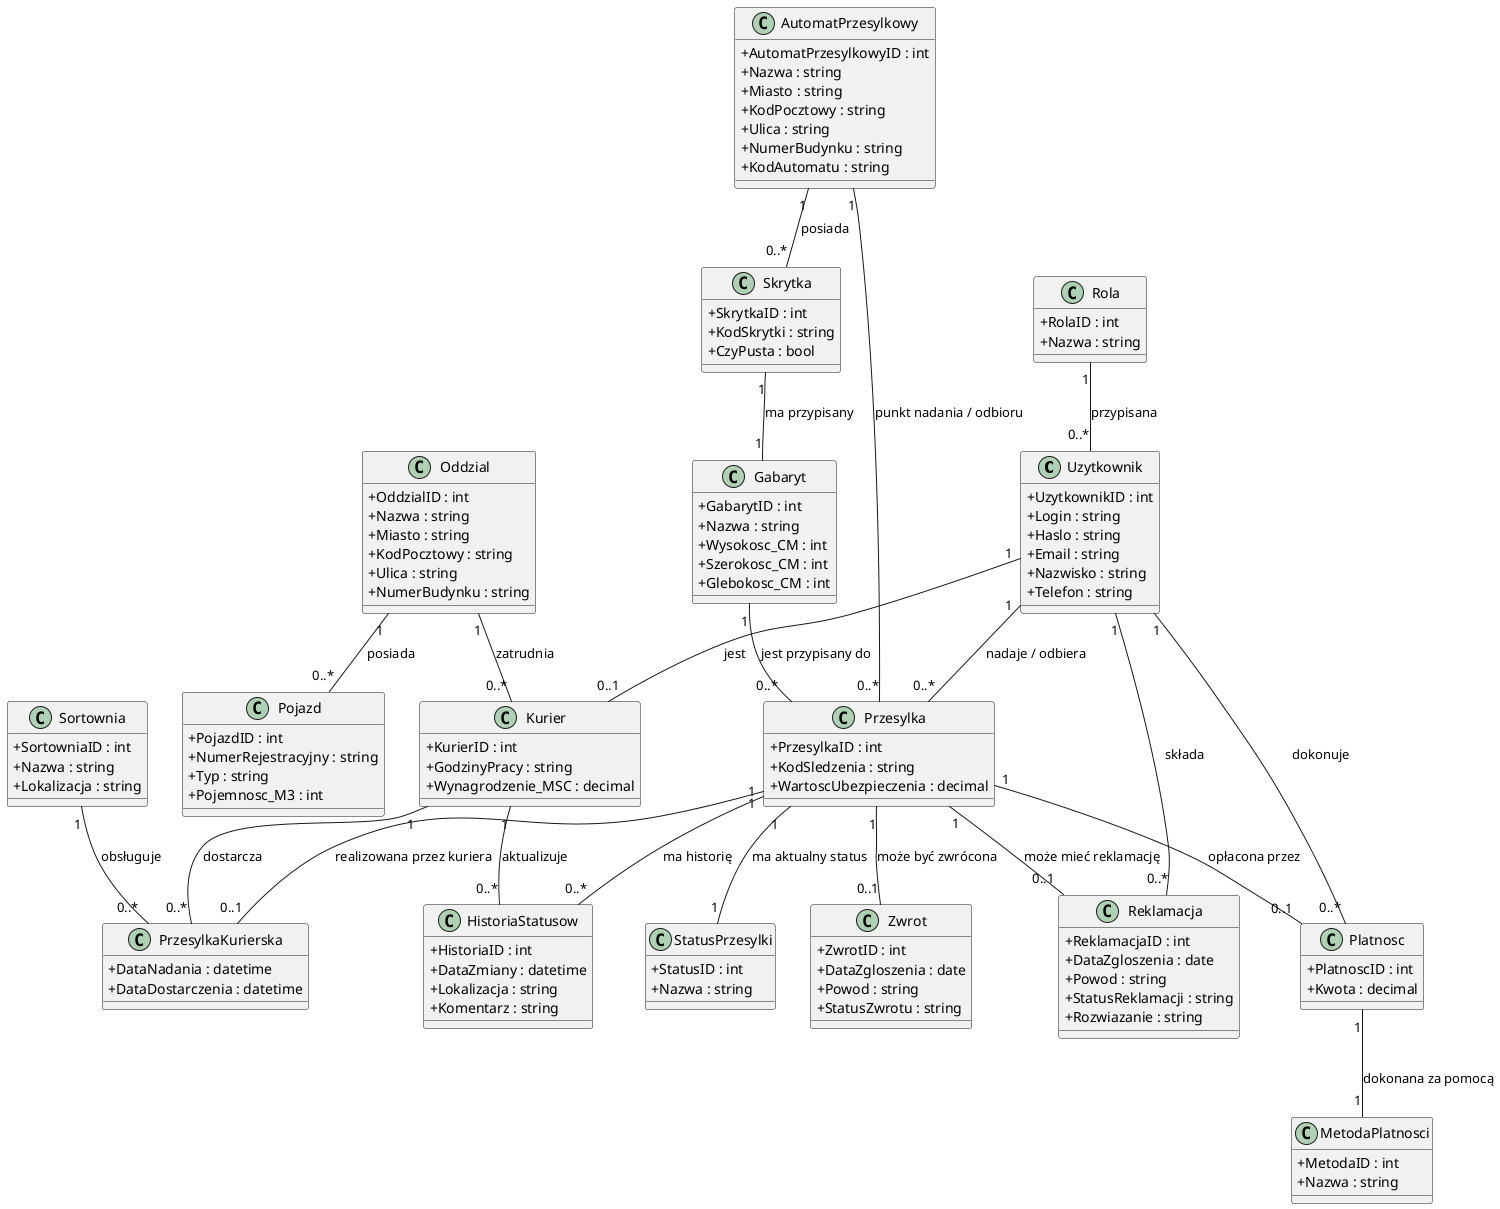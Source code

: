 @startuml
skinparam classAttributeIconSize 0

class Uzytkownik {
  +UzytkownikID : int
  +Login : string
  +Haslo : string
  +Email : string
  +Nazwisko : string
  +Telefon : string
}

class Rola {
  +RolaID : int
  +Nazwa : string
}

class AutomatPrzesylkowy {
  +AutomatPrzesylkowyID : int
  +Nazwa : string
  +Miasto : string
  +KodPocztowy : string
  +Ulica : string
  +NumerBudynku : string
  +KodAutomatu : string
}

class Skrytka {
  +SkrytkaID : int
  +KodSkrytki : string
  +CzyPusta : bool
}

class Gabaryt {
  +GabarytID : int
  +Nazwa : string
  +Wysokosc_CM : int
  +Szerokosc_CM : int
  +Glebokosc_CM : int
}

class Oddzial {
  +OddzialID : int
  +Nazwa : string
  +Miasto : string
  +KodPocztowy : string
  +Ulica : string
  +NumerBudynku : string
}

class Sortownia {
  +SortowniaID : int
  +Nazwa : string
  +Lokalizacja : string
}

class Pojazd {
  +PojazdID : int
  +NumerRejestracyjny : string
  +Typ : string
  +Pojemnosc_M3 : int
}

class Kurier {
  +KurierID : int
  +GodzinyPracy : string
  +Wynagrodzenie_MSC : decimal
}

class Przesylka {
  +PrzesylkaID : int
  +KodSledzenia : string
  +WartoscUbezpieczenia : decimal
}

class StatusPrzesylki {
  +StatusID : int
  +Nazwa : string
}

class HistoriaStatusow {
  +HistoriaID : int
  +DataZmiany : datetime
  +Lokalizacja : string
  +Komentarz : string
}

class MetodaPlatnosci {
  +MetodaID : int
  +Nazwa : string
}

class Platnosc {
  +PlatnoscID : int
  +Kwota : decimal
}

class Zwrot {
  +ZwrotID : int
  +DataZgloszenia : date
  +Powod : string
  +StatusZwrotu : string
}

class Reklamacja {
  +ReklamacjaID : int
  +DataZgloszenia : date
  +Powod : string
  +StatusReklamacji : string
  +Rozwiazanie : string
}

class PrzesylkaKurierska {
  +DataNadania : datetime
  +DataDostarczenia : datetime
}

' Relacje
Uzytkownik "1" -- "0..*" Przesylka : nadaje / odbiera
Uzytkownik "1" -- "0..*" Platnosc : dokonuje
Uzytkownik "1" -- "0..*" Reklamacja : składa
Uzytkownik "1" -- "0..1" Kurier : jest

Rola "1" -- "0..*" Uzytkownik : przypisana

AutomatPrzesylkowy "1" -- "0..*" Skrytka : posiada
AutomatPrzesylkowy "1" -- "0..*" Przesylka : punkt nadania / odbioru

Skrytka "1" -- "1" Gabaryt : ma przypisany

Gabaryt "1" -- "0..*" Przesylka : jest przypisany do

Oddzial "1" -- "0..*" Kurier : zatrudnia
Oddzial "1" -- "0..*" Pojazd : posiada

Sortownia "1" -- "0..*" PrzesylkaKurierska : obsługuje

Kurier "1" -- "0..*" HistoriaStatusow : aktualizuje
Kurier "1" -- "0..*" PrzesylkaKurierska : dostarcza

Przesylka "1" -- "0..*" HistoriaStatusow : ma historię
Przesylka "1" -- "0..1" Platnosc : opłacona przez
Przesylka "1" -- "0..1" Zwrot : może być zwrócona
Przesylka "1" -- "0..1" Reklamacja : może mieć reklamację
Przesylka "1" -- "0..1" PrzesylkaKurierska : realizowana przez kuriera
Przesylka "1" -- "1" StatusPrzesylki : ma aktualny status

Platnosc "1" -- "1" MetodaPlatnosci : dokonana za pomocą
@enduml